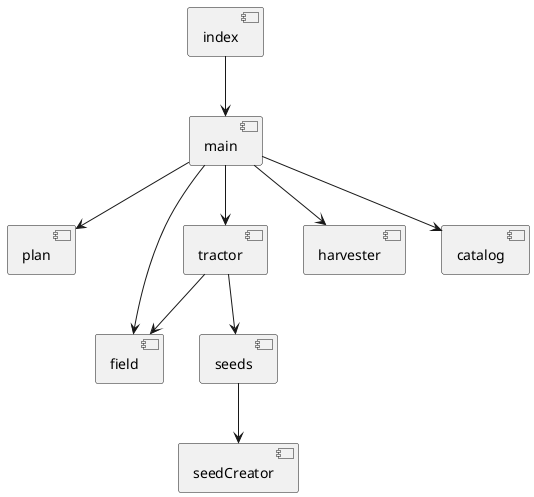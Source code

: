 @startuml

[index] --> [main]

[main] --> [plan]
[main] --> [field]
[main] --> [tractor]
[main] --> [harvester]
[main] --> [catalog]

[tractor] --> [seeds]
[tractor] --> [field]

[seeds] --> [seedCreator]
@enduml